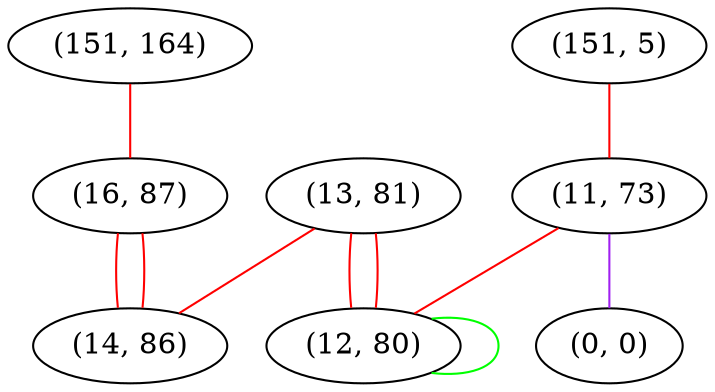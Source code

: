 graph "" {
"(151, 164)";
"(151, 5)";
"(11, 73)";
"(16, 87)";
"(13, 81)";
"(0, 0)";
"(12, 80)";
"(14, 86)";
"(151, 164)" -- "(16, 87)"  [color=red, key=0, weight=1];
"(151, 5)" -- "(11, 73)"  [color=red, key=0, weight=1];
"(11, 73)" -- "(0, 0)"  [color=purple, key=0, weight=4];
"(11, 73)" -- "(12, 80)"  [color=red, key=0, weight=1];
"(16, 87)" -- "(14, 86)"  [color=red, key=0, weight=1];
"(16, 87)" -- "(14, 86)"  [color=red, key=1, weight=1];
"(13, 81)" -- "(14, 86)"  [color=red, key=0, weight=1];
"(13, 81)" -- "(12, 80)"  [color=red, key=0, weight=1];
"(13, 81)" -- "(12, 80)"  [color=red, key=1, weight=1];
"(12, 80)" -- "(12, 80)"  [color=green, key=0, weight=2];
}
